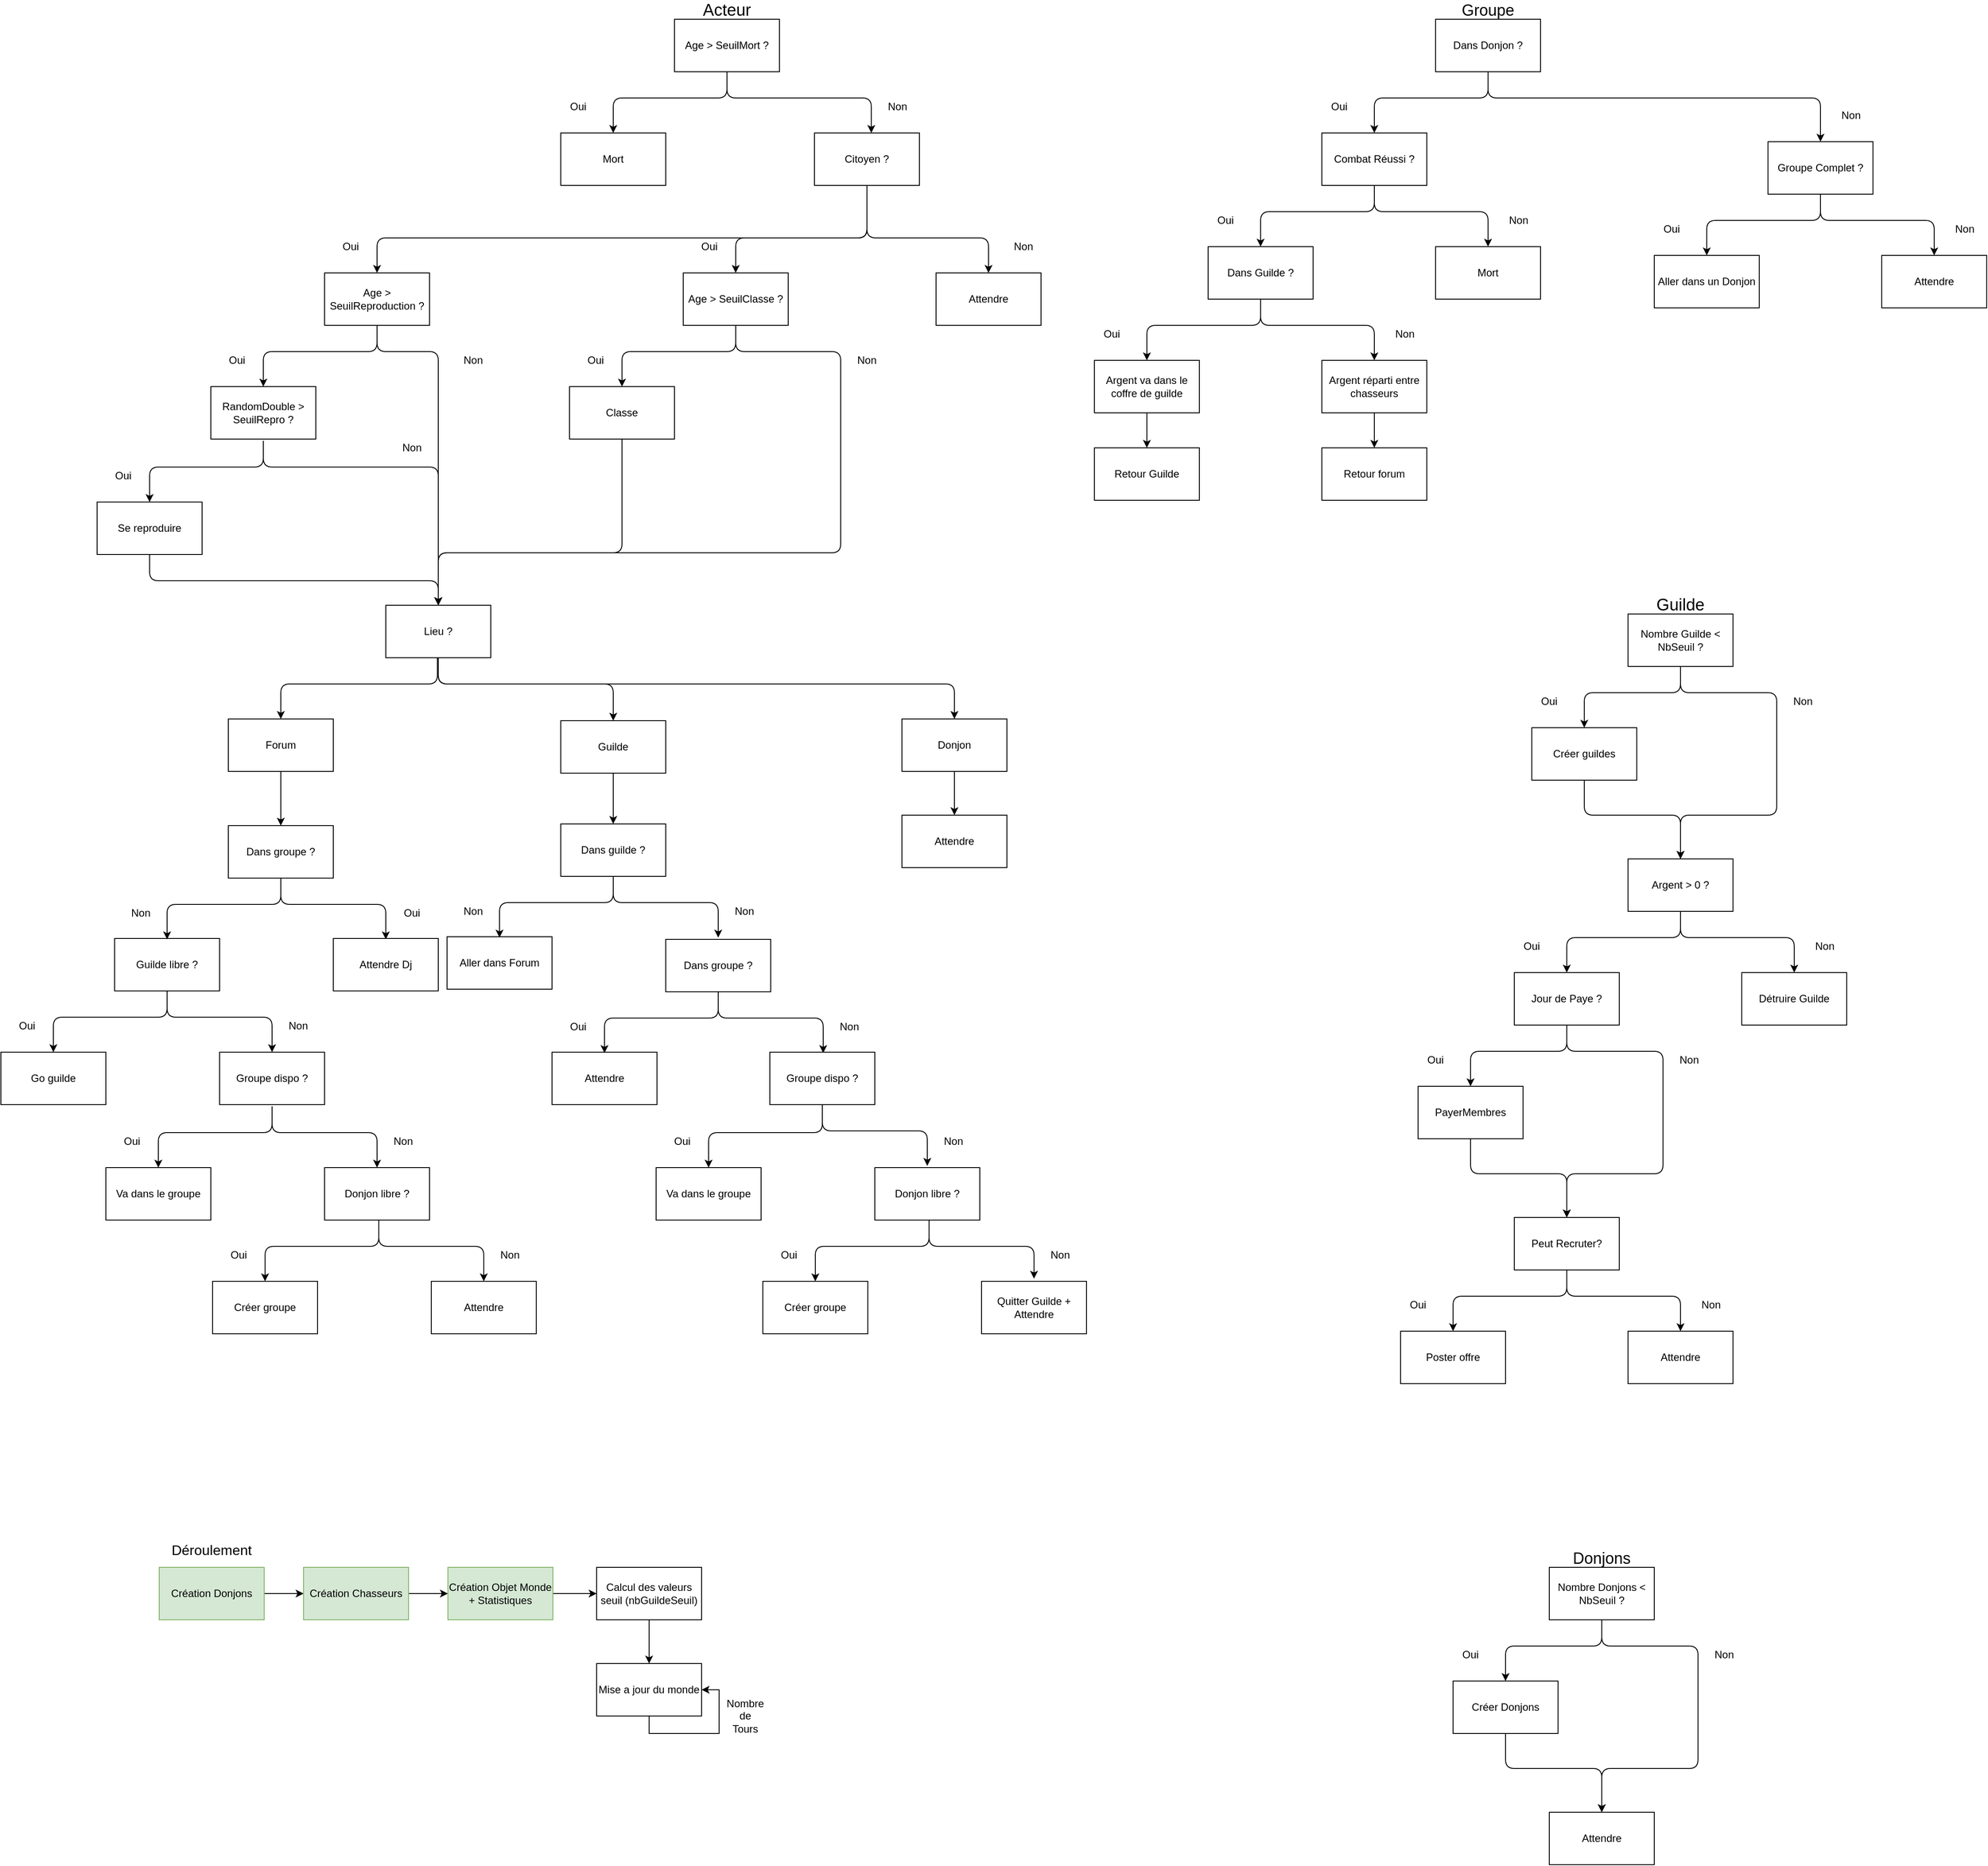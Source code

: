 <mxfile version="14.7.7" type="github">
  <diagram id="M34geWlyO_k4qCtKPzJd" name="Page-1">
    <mxGraphModel dx="2410" dy="887" grid="1" gridSize="10" guides="1" tooltips="1" connect="1" arrows="1" fold="1" page="1" pageScale="1" pageWidth="850" pageHeight="1100" math="0" shadow="0">
      <root>
        <mxCell id="0" />
        <mxCell id="1" parent="0" />
        <mxCell id="GD_34Hvy8c975eYOYXsj-5" value="Citoyen ?" style="rounded=0;whiteSpace=wrap;html=1;" parent="1" vertex="1">
          <mxGeometry x="310" y="160" width="120" height="60" as="geometry" />
        </mxCell>
        <mxCell id="GD_34Hvy8c975eYOYXsj-6" value="" style="endArrow=classic;html=1;exitX=0.5;exitY=1;exitDx=0;exitDy=0;entryX=0.5;entryY=0;entryDx=0;entryDy=0;" parent="1" source="GD_34Hvy8c975eYOYXsj-5" edge="1" target="tDxiWKy5hqpVvkQk5Pdq-17">
          <mxGeometry width="50" height="50" relative="1" as="geometry">
            <mxPoint x="500" y="390" as="sourcePoint" />
            <mxPoint x="730" y="320" as="targetPoint" />
            <Array as="points">
              <mxPoint x="370" y="280" />
              <mxPoint x="509" y="280" />
            </Array>
          </mxGeometry>
        </mxCell>
        <mxCell id="GD_34Hvy8c975eYOYXsj-7" value="" style="endArrow=classic;html=1;exitX=0.5;exitY=1;exitDx=0;exitDy=0;" parent="1" source="GD_34Hvy8c975eYOYXsj-5" edge="1">
          <mxGeometry width="50" height="50" relative="1" as="geometry">
            <mxPoint x="350" y="250" as="sourcePoint" />
            <mxPoint x="220" y="320" as="targetPoint" />
            <Array as="points">
              <mxPoint x="370" y="280" />
              <mxPoint x="220" y="280" />
            </Array>
          </mxGeometry>
        </mxCell>
        <mxCell id="GD_34Hvy8c975eYOYXsj-8" value="Age &amp;gt; SeuilClasse ?" style="rounded=0;whiteSpace=wrap;html=1;" parent="1" vertex="1">
          <mxGeometry x="160" y="320" width="120" height="60" as="geometry" />
        </mxCell>
        <mxCell id="GD_34Hvy8c975eYOYXsj-11" value="Non" style="text;html=1;strokeColor=none;fillColor=none;align=center;verticalAlign=middle;whiteSpace=wrap;rounded=0;" parent="1" vertex="1">
          <mxGeometry x="529" y="280" width="40" height="20" as="geometry" />
        </mxCell>
        <mxCell id="GD_34Hvy8c975eYOYXsj-12" value="Oui" style="text;html=1;strokeColor=none;fillColor=none;align=center;verticalAlign=middle;whiteSpace=wrap;rounded=0;" parent="1" vertex="1">
          <mxGeometry x="170" y="280" width="40" height="20" as="geometry" />
        </mxCell>
        <mxCell id="GD_34Hvy8c975eYOYXsj-13" value="" style="endArrow=classic;html=1;exitX=0.5;exitY=1;exitDx=0;exitDy=0;" parent="1" edge="1">
          <mxGeometry width="50" height="50" relative="1" as="geometry">
            <mxPoint x="220" y="380" as="sourcePoint" />
            <mxPoint x="90" y="450" as="targetPoint" />
            <Array as="points">
              <mxPoint x="220" y="410" />
              <mxPoint x="90" y="410" />
            </Array>
          </mxGeometry>
        </mxCell>
        <mxCell id="GD_34Hvy8c975eYOYXsj-15" value="Non" style="text;html=1;strokeColor=none;fillColor=none;align=center;verticalAlign=middle;whiteSpace=wrap;rounded=0;" parent="1" vertex="1">
          <mxGeometry x="350" y="410" width="40" height="20" as="geometry" />
        </mxCell>
        <mxCell id="GD_34Hvy8c975eYOYXsj-16" value="Oui" style="text;html=1;strokeColor=none;fillColor=none;align=center;verticalAlign=middle;whiteSpace=wrap;rounded=0;" parent="1" vertex="1">
          <mxGeometry x="40" y="410" width="40" height="20" as="geometry" />
        </mxCell>
        <mxCell id="GD_34Hvy8c975eYOYXsj-17" value="Classe" style="rounded=0;whiteSpace=wrap;html=1;" parent="1" vertex="1">
          <mxGeometry x="30" y="450" width="120" height="60" as="geometry" />
        </mxCell>
        <mxCell id="GD_34Hvy8c975eYOYXsj-19" value="Age &amp;gt; SeuilMort ?" style="rounded=0;whiteSpace=wrap;html=1;" parent="1" vertex="1">
          <mxGeometry x="150" y="30" width="120" height="60" as="geometry" />
        </mxCell>
        <mxCell id="GD_34Hvy8c975eYOYXsj-22" value="" style="endArrow=classic;html=1;entryX=0.5;entryY=0;entryDx=0;entryDy=0;" parent="1" edge="1">
          <mxGeometry width="50" height="50" relative="1" as="geometry">
            <mxPoint x="210" y="90" as="sourcePoint" />
            <mxPoint x="375" y="160" as="targetPoint" />
            <Array as="points">
              <mxPoint x="210" y="120" />
              <mxPoint x="375" y="120" />
            </Array>
          </mxGeometry>
        </mxCell>
        <mxCell id="GD_34Hvy8c975eYOYXsj-23" value="Non" style="text;html=1;strokeColor=none;fillColor=none;align=center;verticalAlign=middle;whiteSpace=wrap;rounded=0;" parent="1" vertex="1">
          <mxGeometry x="385" y="120" width="40" height="20" as="geometry" />
        </mxCell>
        <mxCell id="GD_34Hvy8c975eYOYXsj-24" value="" style="endArrow=classic;html=1;exitX=0.5;exitY=1;exitDx=0;exitDy=0;" parent="1" edge="1">
          <mxGeometry width="50" height="50" relative="1" as="geometry">
            <mxPoint x="210" y="90" as="sourcePoint" />
            <mxPoint x="80" y="160" as="targetPoint" />
            <Array as="points">
              <mxPoint x="210" y="120" />
              <mxPoint x="80" y="120" />
            </Array>
          </mxGeometry>
        </mxCell>
        <mxCell id="GD_34Hvy8c975eYOYXsj-25" value="Mort" style="rounded=0;whiteSpace=wrap;html=1;" parent="1" vertex="1">
          <mxGeometry x="20" y="160" width="120" height="60" as="geometry" />
        </mxCell>
        <mxCell id="GD_34Hvy8c975eYOYXsj-26" value="Oui" style="text;html=1;strokeColor=none;fillColor=none;align=center;verticalAlign=middle;whiteSpace=wrap;rounded=0;" parent="1" vertex="1">
          <mxGeometry x="20" y="120" width="40" height="20" as="geometry" />
        </mxCell>
        <mxCell id="GD_34Hvy8c975eYOYXsj-34" value="Lieu ? " style="rounded=0;whiteSpace=wrap;html=1;" parent="1" vertex="1">
          <mxGeometry x="-180" y="700" width="120" height="60" as="geometry" />
        </mxCell>
        <mxCell id="GD_34Hvy8c975eYOYXsj-70" style="edgeStyle=orthogonalEdgeStyle;rounded=0;orthogonalLoop=1;jettySize=auto;html=1;exitX=0.5;exitY=1;exitDx=0;exitDy=0;" parent="1" source="GD_34Hvy8c975eYOYXsj-35" target="GD_34Hvy8c975eYOYXsj-63" edge="1">
          <mxGeometry relative="1" as="geometry" />
        </mxCell>
        <mxCell id="GD_34Hvy8c975eYOYXsj-35" value="Forum" style="rounded=0;whiteSpace=wrap;html=1;" parent="1" vertex="1">
          <mxGeometry x="-360" y="830" width="120" height="60" as="geometry" />
        </mxCell>
        <mxCell id="GD_34Hvy8c975eYOYXsj-107" style="edgeStyle=orthogonalEdgeStyle;rounded=0;orthogonalLoop=1;jettySize=auto;html=1;exitX=0.5;exitY=1;exitDx=0;exitDy=0;" parent="1" source="GD_34Hvy8c975eYOYXsj-36" target="GD_34Hvy8c975eYOYXsj-101" edge="1">
          <mxGeometry relative="1" as="geometry" />
        </mxCell>
        <mxCell id="GD_34Hvy8c975eYOYXsj-36" value="Guilde" style="rounded=0;whiteSpace=wrap;html=1;" parent="1" vertex="1">
          <mxGeometry x="20" y="832" width="120" height="60" as="geometry" />
        </mxCell>
        <mxCell id="GD_34Hvy8c975eYOYXsj-97" style="edgeStyle=orthogonalEdgeStyle;rounded=0;orthogonalLoop=1;jettySize=auto;html=1;exitX=0.5;exitY=1;exitDx=0;exitDy=0;" parent="1" source="GD_34Hvy8c975eYOYXsj-37" target="GD_34Hvy8c975eYOYXsj-95" edge="1">
          <mxGeometry relative="1" as="geometry" />
        </mxCell>
        <mxCell id="GD_34Hvy8c975eYOYXsj-37" value="Donjon" style="rounded=0;whiteSpace=wrap;html=1;" parent="1" vertex="1">
          <mxGeometry x="410" y="830" width="120" height="60" as="geometry" />
        </mxCell>
        <mxCell id="GD_34Hvy8c975eYOYXsj-39" value="" style="endArrow=classic;html=1;entryX=0.5;entryY=0;entryDx=0;entryDy=0;" parent="1" target="GD_34Hvy8c975eYOYXsj-35" edge="1">
          <mxGeometry width="50" height="50" relative="1" as="geometry">
            <mxPoint x="-121" y="760" as="sourcePoint" />
            <mxPoint x="-251" y="830" as="targetPoint" />
            <Array as="points">
              <mxPoint x="-121" y="790" />
              <mxPoint x="-300" y="790" />
            </Array>
          </mxGeometry>
        </mxCell>
        <mxCell id="GD_34Hvy8c975eYOYXsj-43" value="Guilde libre ?" style="rounded=0;whiteSpace=wrap;html=1;" parent="1" vertex="1">
          <mxGeometry x="-490" y="1081" width="120" height="60" as="geometry" />
        </mxCell>
        <mxCell id="GD_34Hvy8c975eYOYXsj-45" value="" style="endArrow=classic;html=1;exitX=0.5;exitY=1;exitDx=0;exitDy=0;" parent="1" edge="1">
          <mxGeometry width="50" height="50" relative="1" as="geometry">
            <mxPoint x="-430" y="1141" as="sourcePoint" />
            <mxPoint x="-560" y="1211" as="targetPoint" />
            <Array as="points">
              <mxPoint x="-430" y="1171" />
              <mxPoint x="-560" y="1171" />
            </Array>
          </mxGeometry>
        </mxCell>
        <mxCell id="GD_34Hvy8c975eYOYXsj-46" value="" style="endArrow=classic;html=1;exitX=0.5;exitY=1;exitDx=0;exitDy=0;" parent="1" edge="1">
          <mxGeometry width="50" height="50" relative="1" as="geometry">
            <mxPoint x="-430" y="1141" as="sourcePoint" />
            <mxPoint x="-310" y="1211" as="targetPoint" />
            <Array as="points">
              <mxPoint x="-430" y="1171" />
              <mxPoint x="-310" y="1171" />
            </Array>
          </mxGeometry>
        </mxCell>
        <mxCell id="GD_34Hvy8c975eYOYXsj-47" value="Non" style="text;html=1;strokeColor=none;fillColor=none;align=center;verticalAlign=middle;whiteSpace=wrap;rounded=0;" parent="1" vertex="1">
          <mxGeometry x="-300" y="1171" width="40" height="20" as="geometry" />
        </mxCell>
        <mxCell id="GD_34Hvy8c975eYOYXsj-48" value="Oui" style="text;html=1;strokeColor=none;fillColor=none;align=center;verticalAlign=middle;whiteSpace=wrap;rounded=0;" parent="1" vertex="1">
          <mxGeometry x="-610" y="1171" width="40" height="20" as="geometry" />
        </mxCell>
        <mxCell id="GD_34Hvy8c975eYOYXsj-49" value="Go guilde" style="rounded=0;whiteSpace=wrap;html=1;" parent="1" vertex="1">
          <mxGeometry x="-620" y="1211" width="120" height="60" as="geometry" />
        </mxCell>
        <mxCell id="GD_34Hvy8c975eYOYXsj-50" value="Groupe dispo ? " style="rounded=0;whiteSpace=wrap;html=1;" parent="1" vertex="1">
          <mxGeometry x="-370" y="1211" width="120" height="60" as="geometry" />
        </mxCell>
        <mxCell id="GD_34Hvy8c975eYOYXsj-51" value="" style="endArrow=classic;html=1;exitX=0.5;exitY=1;exitDx=0;exitDy=0;" parent="1" edge="1">
          <mxGeometry width="50" height="50" relative="1" as="geometry">
            <mxPoint x="-310" y="1273" as="sourcePoint" />
            <mxPoint x="-440" y="1343" as="targetPoint" />
            <Array as="points">
              <mxPoint x="-310" y="1303" />
              <mxPoint x="-440" y="1303" />
            </Array>
          </mxGeometry>
        </mxCell>
        <mxCell id="GD_34Hvy8c975eYOYXsj-52" value="" style="endArrow=classic;html=1;exitX=0.5;exitY=1;exitDx=0;exitDy=0;" parent="1" edge="1">
          <mxGeometry width="50" height="50" relative="1" as="geometry">
            <mxPoint x="-310" y="1273" as="sourcePoint" />
            <mxPoint x="-190" y="1343" as="targetPoint" />
            <Array as="points">
              <mxPoint x="-310" y="1303" />
              <mxPoint x="-190" y="1303" />
            </Array>
          </mxGeometry>
        </mxCell>
        <mxCell id="GD_34Hvy8c975eYOYXsj-53" value="Non" style="text;html=1;strokeColor=none;fillColor=none;align=center;verticalAlign=middle;whiteSpace=wrap;rounded=0;" parent="1" vertex="1">
          <mxGeometry x="-180" y="1303" width="40" height="20" as="geometry" />
        </mxCell>
        <mxCell id="GD_34Hvy8c975eYOYXsj-54" value="Oui" style="text;html=1;strokeColor=none;fillColor=none;align=center;verticalAlign=middle;whiteSpace=wrap;rounded=0;" parent="1" vertex="1">
          <mxGeometry x="-490" y="1303" width="40" height="20" as="geometry" />
        </mxCell>
        <mxCell id="GD_34Hvy8c975eYOYXsj-55" value="Va dans le groupe" style="rounded=0;whiteSpace=wrap;html=1;" parent="1" vertex="1">
          <mxGeometry x="-500" y="1343" width="120" height="60" as="geometry" />
        </mxCell>
        <mxCell id="GD_34Hvy8c975eYOYXsj-56" value="Donjon libre ?" style="rounded=0;whiteSpace=wrap;html=1;" parent="1" vertex="1">
          <mxGeometry x="-250" y="1343" width="120" height="60" as="geometry" />
        </mxCell>
        <mxCell id="GD_34Hvy8c975eYOYXsj-57" value="" style="endArrow=classic;html=1;exitX=0.5;exitY=1;exitDx=0;exitDy=0;" parent="1" edge="1">
          <mxGeometry width="50" height="50" relative="1" as="geometry">
            <mxPoint x="-188" y="1403" as="sourcePoint" />
            <mxPoint x="-318" y="1473" as="targetPoint" />
            <Array as="points">
              <mxPoint x="-188" y="1433" />
              <mxPoint x="-318" y="1433" />
            </Array>
          </mxGeometry>
        </mxCell>
        <mxCell id="GD_34Hvy8c975eYOYXsj-58" value="" style="endArrow=classic;html=1;exitX=0.5;exitY=1;exitDx=0;exitDy=0;" parent="1" edge="1">
          <mxGeometry width="50" height="50" relative="1" as="geometry">
            <mxPoint x="-188" y="1403" as="sourcePoint" />
            <mxPoint x="-68" y="1473" as="targetPoint" />
            <Array as="points">
              <mxPoint x="-188" y="1433" />
              <mxPoint x="-68" y="1433" />
            </Array>
          </mxGeometry>
        </mxCell>
        <mxCell id="GD_34Hvy8c975eYOYXsj-59" value="Non" style="text;html=1;strokeColor=none;fillColor=none;align=center;verticalAlign=middle;whiteSpace=wrap;rounded=0;" parent="1" vertex="1">
          <mxGeometry x="-58" y="1433" width="40" height="20" as="geometry" />
        </mxCell>
        <mxCell id="GD_34Hvy8c975eYOYXsj-60" value="Oui" style="text;html=1;strokeColor=none;fillColor=none;align=center;verticalAlign=middle;whiteSpace=wrap;rounded=0;" parent="1" vertex="1">
          <mxGeometry x="-368" y="1433" width="40" height="20" as="geometry" />
        </mxCell>
        <mxCell id="GD_34Hvy8c975eYOYXsj-61" value="Créer groupe" style="rounded=0;whiteSpace=wrap;html=1;" parent="1" vertex="1">
          <mxGeometry x="-378" y="1473" width="120" height="60" as="geometry" />
        </mxCell>
        <mxCell id="GD_34Hvy8c975eYOYXsj-62" value="Attendre" style="rounded=0;whiteSpace=wrap;html=1;" parent="1" vertex="1">
          <mxGeometry x="-128" y="1473" width="120" height="60" as="geometry" />
        </mxCell>
        <mxCell id="GD_34Hvy8c975eYOYXsj-63" value="Dans groupe ?" style="rounded=0;whiteSpace=wrap;html=1;" parent="1" vertex="1">
          <mxGeometry x="-360" y="952" width="120" height="60" as="geometry" />
        </mxCell>
        <mxCell id="GD_34Hvy8c975eYOYXsj-64" value="" style="endArrow=classic;html=1;exitX=0.5;exitY=1;exitDx=0;exitDy=0;" parent="1" edge="1">
          <mxGeometry width="50" height="50" relative="1" as="geometry">
            <mxPoint x="-300" y="1012" as="sourcePoint" />
            <mxPoint x="-430" y="1082" as="targetPoint" />
            <Array as="points">
              <mxPoint x="-300" y="1042" />
              <mxPoint x="-430" y="1042" />
            </Array>
          </mxGeometry>
        </mxCell>
        <mxCell id="GD_34Hvy8c975eYOYXsj-65" value="" style="endArrow=classic;html=1;exitX=0.5;exitY=1;exitDx=0;exitDy=0;" parent="1" edge="1">
          <mxGeometry width="50" height="50" relative="1" as="geometry">
            <mxPoint x="-300" y="1012" as="sourcePoint" />
            <mxPoint x="-180" y="1082" as="targetPoint" />
            <Array as="points">
              <mxPoint x="-300" y="1042" />
              <mxPoint x="-180" y="1042" />
            </Array>
          </mxGeometry>
        </mxCell>
        <mxCell id="GD_34Hvy8c975eYOYXsj-66" value="Oui" style="text;html=1;strokeColor=none;fillColor=none;align=center;verticalAlign=middle;whiteSpace=wrap;rounded=0;" parent="1" vertex="1">
          <mxGeometry x="-170" y="1042" width="40" height="20" as="geometry" />
        </mxCell>
        <mxCell id="GD_34Hvy8c975eYOYXsj-67" value="Non" style="text;html=1;strokeColor=none;fillColor=none;align=center;verticalAlign=middle;whiteSpace=wrap;rounded=0;" parent="1" vertex="1">
          <mxGeometry x="-480" y="1042" width="40" height="20" as="geometry" />
        </mxCell>
        <mxCell id="GD_34Hvy8c975eYOYXsj-68" value="Attendre Dj" style="rounded=0;whiteSpace=wrap;html=1;" parent="1" vertex="1">
          <mxGeometry x="-240" y="1081" width="120" height="60" as="geometry" />
        </mxCell>
        <mxCell id="GD_34Hvy8c975eYOYXsj-71" value="" style="endArrow=classic;html=1;exitX=0.5;exitY=1;exitDx=0;exitDy=0;entryX=0.5;entryY=0;entryDx=0;entryDy=0;" parent="1" target="GD_34Hvy8c975eYOYXsj-36" edge="1">
          <mxGeometry width="50" height="50" relative="1" as="geometry">
            <mxPoint x="-120" y="760" as="sourcePoint" />
            <mxPoint x="240" y="860" as="targetPoint" />
            <Array as="points">
              <mxPoint x="-120" y="790" />
              <mxPoint x="80" y="790" />
            </Array>
          </mxGeometry>
        </mxCell>
        <mxCell id="GD_34Hvy8c975eYOYXsj-72" value="" style="endArrow=classic;html=1;exitX=0.5;exitY=1;exitDx=0;exitDy=0;entryX=0.5;entryY=0;entryDx=0;entryDy=0;" parent="1" target="GD_34Hvy8c975eYOYXsj-37" edge="1">
          <mxGeometry width="50" height="50" relative="1" as="geometry">
            <mxPoint x="-120" y="760" as="sourcePoint" />
            <mxPoint x="75" y="832" as="targetPoint" />
            <Array as="points">
              <mxPoint x="-120" y="790" />
              <mxPoint x="470" y="790" />
            </Array>
          </mxGeometry>
        </mxCell>
        <mxCell id="GD_34Hvy8c975eYOYXsj-73" value="Attendre" style="rounded=0;whiteSpace=wrap;html=1;" parent="1" vertex="1">
          <mxGeometry x="10" y="1211" width="120" height="60" as="geometry" />
        </mxCell>
        <mxCell id="GD_34Hvy8c975eYOYXsj-74" value="Dans groupe ?" style="rounded=0;whiteSpace=wrap;html=1;" parent="1" vertex="1">
          <mxGeometry x="140" y="1082" width="120" height="60" as="geometry" />
        </mxCell>
        <mxCell id="GD_34Hvy8c975eYOYXsj-75" value="" style="endArrow=classic;html=1;exitX=0.5;exitY=1;exitDx=0;exitDy=0;" parent="1" edge="1">
          <mxGeometry width="50" height="50" relative="1" as="geometry">
            <mxPoint x="200" y="1142" as="sourcePoint" />
            <mxPoint x="70" y="1212" as="targetPoint" />
            <Array as="points">
              <mxPoint x="200" y="1172" />
              <mxPoint x="70" y="1172" />
            </Array>
          </mxGeometry>
        </mxCell>
        <mxCell id="GD_34Hvy8c975eYOYXsj-76" value="" style="endArrow=classic;html=1;exitX=0.5;exitY=1;exitDx=0;exitDy=0;" parent="1" edge="1">
          <mxGeometry width="50" height="50" relative="1" as="geometry">
            <mxPoint x="200" y="1142" as="sourcePoint" />
            <mxPoint x="320" y="1212" as="targetPoint" />
            <Array as="points">
              <mxPoint x="200" y="1172" />
              <mxPoint x="320" y="1172" />
            </Array>
          </mxGeometry>
        </mxCell>
        <mxCell id="GD_34Hvy8c975eYOYXsj-77" value="Non" style="text;html=1;strokeColor=none;fillColor=none;align=center;verticalAlign=middle;whiteSpace=wrap;rounded=0;" parent="1" vertex="1">
          <mxGeometry x="330" y="1172" width="40" height="20" as="geometry" />
        </mxCell>
        <mxCell id="GD_34Hvy8c975eYOYXsj-78" value="Oui" style="text;html=1;strokeColor=none;fillColor=none;align=center;verticalAlign=middle;whiteSpace=wrap;rounded=0;" parent="1" vertex="1">
          <mxGeometry x="20" y="1172" width="40" height="20" as="geometry" />
        </mxCell>
        <mxCell id="GD_34Hvy8c975eYOYXsj-81" value="Groupe dispo ? " style="rounded=0;whiteSpace=wrap;html=1;" parent="1" vertex="1">
          <mxGeometry x="259" y="1211" width="120" height="60" as="geometry" />
        </mxCell>
        <mxCell id="GD_34Hvy8c975eYOYXsj-82" value="" style="endArrow=classic;html=1;exitX=0.5;exitY=1;exitDx=0;exitDy=0;" parent="1" edge="1">
          <mxGeometry width="50" height="50" relative="1" as="geometry">
            <mxPoint x="319" y="1273" as="sourcePoint" />
            <mxPoint x="189" y="1343" as="targetPoint" />
            <Array as="points">
              <mxPoint x="319" y="1303" />
              <mxPoint x="189" y="1303" />
            </Array>
          </mxGeometry>
        </mxCell>
        <mxCell id="GD_34Hvy8c975eYOYXsj-83" value="" style="endArrow=classic;html=1;exitX=0.5;exitY=1;exitDx=0;exitDy=0;" parent="1" edge="1">
          <mxGeometry width="50" height="50" relative="1" as="geometry">
            <mxPoint x="319" y="1271" as="sourcePoint" />
            <mxPoint x="439" y="1341" as="targetPoint" />
            <Array as="points">
              <mxPoint x="319" y="1301" />
              <mxPoint x="439" y="1301" />
            </Array>
          </mxGeometry>
        </mxCell>
        <mxCell id="GD_34Hvy8c975eYOYXsj-84" value="Non" style="text;html=1;strokeColor=none;fillColor=none;align=center;verticalAlign=middle;whiteSpace=wrap;rounded=0;" parent="1" vertex="1">
          <mxGeometry x="449" y="1303" width="40" height="20" as="geometry" />
        </mxCell>
        <mxCell id="GD_34Hvy8c975eYOYXsj-85" value="Oui" style="text;html=1;strokeColor=none;fillColor=none;align=center;verticalAlign=middle;whiteSpace=wrap;rounded=0;" parent="1" vertex="1">
          <mxGeometry x="139" y="1303" width="40" height="20" as="geometry" />
        </mxCell>
        <mxCell id="GD_34Hvy8c975eYOYXsj-86" value="Va dans le groupe" style="rounded=0;whiteSpace=wrap;html=1;" parent="1" vertex="1">
          <mxGeometry x="129" y="1343" width="120" height="60" as="geometry" />
        </mxCell>
        <mxCell id="GD_34Hvy8c975eYOYXsj-87" value="Donjon libre ?" style="rounded=0;whiteSpace=wrap;html=1;" parent="1" vertex="1">
          <mxGeometry x="379" y="1343" width="120" height="60" as="geometry" />
        </mxCell>
        <mxCell id="GD_34Hvy8c975eYOYXsj-88" value="" style="endArrow=classic;html=1;exitX=0.5;exitY=1;exitDx=0;exitDy=0;" parent="1" edge="1">
          <mxGeometry width="50" height="50" relative="1" as="geometry">
            <mxPoint x="441" y="1403" as="sourcePoint" />
            <mxPoint x="311" y="1473" as="targetPoint" />
            <Array as="points">
              <mxPoint x="441" y="1433" />
              <mxPoint x="311" y="1433" />
            </Array>
          </mxGeometry>
        </mxCell>
        <mxCell id="GD_34Hvy8c975eYOYXsj-89" value="" style="endArrow=classic;html=1;exitX=0.5;exitY=1;exitDx=0;exitDy=0;" parent="1" edge="1">
          <mxGeometry width="50" height="50" relative="1" as="geometry">
            <mxPoint x="441" y="1403" as="sourcePoint" />
            <mxPoint x="561" y="1470" as="targetPoint" />
            <Array as="points">
              <mxPoint x="441" y="1433" />
              <mxPoint x="561" y="1433" />
            </Array>
          </mxGeometry>
        </mxCell>
        <mxCell id="GD_34Hvy8c975eYOYXsj-90" value="Non" style="text;html=1;strokeColor=none;fillColor=none;align=center;verticalAlign=middle;whiteSpace=wrap;rounded=0;" parent="1" vertex="1">
          <mxGeometry x="571" y="1433" width="40" height="20" as="geometry" />
        </mxCell>
        <mxCell id="GD_34Hvy8c975eYOYXsj-91" value="Oui" style="text;html=1;strokeColor=none;fillColor=none;align=center;verticalAlign=middle;whiteSpace=wrap;rounded=0;" parent="1" vertex="1">
          <mxGeometry x="261" y="1433" width="40" height="20" as="geometry" />
        </mxCell>
        <mxCell id="GD_34Hvy8c975eYOYXsj-92" value="Créer groupe" style="rounded=0;whiteSpace=wrap;html=1;" parent="1" vertex="1">
          <mxGeometry x="251" y="1473" width="120" height="60" as="geometry" />
        </mxCell>
        <mxCell id="GD_34Hvy8c975eYOYXsj-93" value="&lt;div&gt;Quitter Guilde +&lt;/div&gt;&lt;div&gt;Attendre&lt;br&gt;&lt;/div&gt;" style="rounded=0;whiteSpace=wrap;html=1;" parent="1" vertex="1">
          <mxGeometry x="501" y="1473" width="120" height="60" as="geometry" />
        </mxCell>
        <mxCell id="GD_34Hvy8c975eYOYXsj-95" value="Attendre" style="rounded=0;whiteSpace=wrap;html=1;" parent="1" vertex="1">
          <mxGeometry x="410" y="940" width="120" height="60" as="geometry" />
        </mxCell>
        <mxCell id="GD_34Hvy8c975eYOYXsj-98" value="&lt;font style=&quot;font-size: 19px&quot;&gt;Acteur&lt;/font&gt;" style="text;html=1;strokeColor=none;fillColor=none;align=center;verticalAlign=middle;whiteSpace=wrap;rounded=0;" parent="1" vertex="1">
          <mxGeometry x="190" y="10" width="40" height="20" as="geometry" />
        </mxCell>
        <mxCell id="GD_34Hvy8c975eYOYXsj-99" value="&lt;font style=&quot;font-size: 18px&quot;&gt;Groupe&lt;/font&gt;" style="text;html=1;strokeColor=none;fillColor=none;align=center;verticalAlign=middle;whiteSpace=wrap;rounded=0;" parent="1" vertex="1">
          <mxGeometry x="1060" y="10" width="40" height="20" as="geometry" />
        </mxCell>
        <mxCell id="GD_34Hvy8c975eYOYXsj-100" value="Aller dans Forum" style="rounded=0;whiteSpace=wrap;html=1;" parent="1" vertex="1">
          <mxGeometry x="-110" y="1079" width="120" height="60" as="geometry" />
        </mxCell>
        <mxCell id="GD_34Hvy8c975eYOYXsj-101" value="Dans guilde ?" style="rounded=0;whiteSpace=wrap;html=1;" parent="1" vertex="1">
          <mxGeometry x="20" y="950" width="120" height="60" as="geometry" />
        </mxCell>
        <mxCell id="GD_34Hvy8c975eYOYXsj-102" value="" style="endArrow=classic;html=1;exitX=0.5;exitY=1;exitDx=0;exitDy=0;" parent="1" edge="1">
          <mxGeometry width="50" height="50" relative="1" as="geometry">
            <mxPoint x="80" y="1010" as="sourcePoint" />
            <mxPoint x="-50" y="1080" as="targetPoint" />
            <Array as="points">
              <mxPoint x="80" y="1040" />
              <mxPoint x="-50" y="1040" />
            </Array>
          </mxGeometry>
        </mxCell>
        <mxCell id="GD_34Hvy8c975eYOYXsj-103" value="" style="endArrow=classic;html=1;exitX=0.5;exitY=1;exitDx=0;exitDy=0;" parent="1" edge="1">
          <mxGeometry width="50" height="50" relative="1" as="geometry">
            <mxPoint x="80" y="1010" as="sourcePoint" />
            <mxPoint x="200" y="1080" as="targetPoint" />
            <Array as="points">
              <mxPoint x="80" y="1040" />
              <mxPoint x="200" y="1040" />
            </Array>
          </mxGeometry>
        </mxCell>
        <mxCell id="GD_34Hvy8c975eYOYXsj-104" value="Non" style="text;html=1;strokeColor=none;fillColor=none;align=center;verticalAlign=middle;whiteSpace=wrap;rounded=0;" parent="1" vertex="1">
          <mxGeometry x="210" y="1040" width="40" height="20" as="geometry" />
        </mxCell>
        <mxCell id="GD_34Hvy8c975eYOYXsj-105" value="Non" style="text;html=1;strokeColor=none;fillColor=none;align=center;verticalAlign=middle;whiteSpace=wrap;rounded=0;" parent="1" vertex="1">
          <mxGeometry x="-100" y="1040" width="40" height="20" as="geometry" />
        </mxCell>
        <mxCell id="tDxiWKy5hqpVvkQk5Pdq-1" value="Age &amp;gt; SeuilReproduction ?" style="rounded=0;whiteSpace=wrap;html=1;" vertex="1" parent="1">
          <mxGeometry x="-250" y="320" width="120" height="60" as="geometry" />
        </mxCell>
        <mxCell id="tDxiWKy5hqpVvkQk5Pdq-2" value="Oui" style="text;html=1;strokeColor=none;fillColor=none;align=center;verticalAlign=middle;whiteSpace=wrap;rounded=0;" vertex="1" parent="1">
          <mxGeometry x="-240" y="280" width="40" height="20" as="geometry" />
        </mxCell>
        <mxCell id="tDxiWKy5hqpVvkQk5Pdq-3" value="" style="endArrow=classic;html=1;exitX=0.5;exitY=1;exitDx=0;exitDy=0;" edge="1" parent="1">
          <mxGeometry width="50" height="50" relative="1" as="geometry">
            <mxPoint x="-190" y="380" as="sourcePoint" />
            <mxPoint x="-320" y="450" as="targetPoint" />
            <Array as="points">
              <mxPoint x="-190" y="410" />
              <mxPoint x="-320" y="410" />
            </Array>
          </mxGeometry>
        </mxCell>
        <mxCell id="tDxiWKy5hqpVvkQk5Pdq-4" value="" style="endArrow=classic;html=1;exitX=0.5;exitY=1;exitDx=0;exitDy=0;entryX=0.5;entryY=0;entryDx=0;entryDy=0;" edge="1" parent="1" target="GD_34Hvy8c975eYOYXsj-34">
          <mxGeometry width="50" height="50" relative="1" as="geometry">
            <mxPoint x="-190" y="380" as="sourcePoint" />
            <mxPoint x="-70" y="450" as="targetPoint" />
            <Array as="points">
              <mxPoint x="-190" y="410" />
              <mxPoint x="-120" y="410" />
            </Array>
          </mxGeometry>
        </mxCell>
        <mxCell id="tDxiWKy5hqpVvkQk5Pdq-5" value="Non" style="text;html=1;strokeColor=none;fillColor=none;align=center;verticalAlign=middle;whiteSpace=wrap;rounded=0;" vertex="1" parent="1">
          <mxGeometry x="-100" y="410" width="40" height="20" as="geometry" />
        </mxCell>
        <mxCell id="tDxiWKy5hqpVvkQk5Pdq-6" value="Oui" style="text;html=1;strokeColor=none;fillColor=none;align=center;verticalAlign=middle;whiteSpace=wrap;rounded=0;" vertex="1" parent="1">
          <mxGeometry x="-370" y="410" width="40" height="20" as="geometry" />
        </mxCell>
        <mxCell id="tDxiWKy5hqpVvkQk5Pdq-7" value="RandomDouble &amp;gt; SeuilRepro ?" style="rounded=0;whiteSpace=wrap;html=1;" vertex="1" parent="1">
          <mxGeometry x="-380" y="450" width="120" height="60" as="geometry" />
        </mxCell>
        <mxCell id="tDxiWKy5hqpVvkQk5Pdq-9" value="" style="endArrow=classic;html=1;exitX=0.5;exitY=1;exitDx=0;exitDy=0;" edge="1" parent="1" source="GD_34Hvy8c975eYOYXsj-5" target="tDxiWKy5hqpVvkQk5Pdq-1">
          <mxGeometry width="50" height="50" relative="1" as="geometry">
            <mxPoint x="380" y="230" as="sourcePoint" />
            <mxPoint x="230" y="330" as="targetPoint" />
            <Array as="points">
              <mxPoint x="370" y="280" />
              <mxPoint x="-190" y="280" />
            </Array>
          </mxGeometry>
        </mxCell>
        <mxCell id="tDxiWKy5hqpVvkQk5Pdq-11" value="" style="endArrow=classic;html=1;exitX=0.5;exitY=1;exitDx=0;exitDy=0;" edge="1" parent="1">
          <mxGeometry width="50" height="50" relative="1" as="geometry">
            <mxPoint x="-320" y="512" as="sourcePoint" />
            <mxPoint x="-450" y="582" as="targetPoint" />
            <Array as="points">
              <mxPoint x="-320" y="542" />
              <mxPoint x="-450" y="542" />
            </Array>
          </mxGeometry>
        </mxCell>
        <mxCell id="tDxiWKy5hqpVvkQk5Pdq-12" value="" style="endArrow=classic;html=1;exitX=0.5;exitY=1;exitDx=0;exitDy=0;entryX=0.5;entryY=0;entryDx=0;entryDy=0;" edge="1" parent="1" target="GD_34Hvy8c975eYOYXsj-34">
          <mxGeometry width="50" height="50" relative="1" as="geometry">
            <mxPoint x="-320" y="512" as="sourcePoint" />
            <mxPoint x="-200" y="582" as="targetPoint" />
            <Array as="points">
              <mxPoint x="-320" y="542" />
              <mxPoint x="-120" y="542" />
            </Array>
          </mxGeometry>
        </mxCell>
        <mxCell id="tDxiWKy5hqpVvkQk5Pdq-13" value="Non" style="text;html=1;strokeColor=none;fillColor=none;align=center;verticalAlign=middle;whiteSpace=wrap;rounded=0;" vertex="1" parent="1">
          <mxGeometry x="-170" y="510" width="40" height="20" as="geometry" />
        </mxCell>
        <mxCell id="tDxiWKy5hqpVvkQk5Pdq-14" value="Oui" style="text;html=1;strokeColor=none;fillColor=none;align=center;verticalAlign=middle;whiteSpace=wrap;rounded=0;" vertex="1" parent="1">
          <mxGeometry x="-500" y="542" width="40" height="20" as="geometry" />
        </mxCell>
        <mxCell id="tDxiWKy5hqpVvkQk5Pdq-15" value="Se reproduire" style="rounded=0;whiteSpace=wrap;html=1;" vertex="1" parent="1">
          <mxGeometry x="-510" y="582" width="120" height="60" as="geometry" />
        </mxCell>
        <mxCell id="tDxiWKy5hqpVvkQk5Pdq-17" value="Attendre" style="rounded=0;whiteSpace=wrap;html=1;" vertex="1" parent="1">
          <mxGeometry x="449" y="320" width="120" height="60" as="geometry" />
        </mxCell>
        <mxCell id="tDxiWKy5hqpVvkQk5Pdq-18" value="" style="endArrow=classic;html=1;exitX=0.5;exitY=1;exitDx=0;exitDy=0;entryX=0.5;entryY=0;entryDx=0;entryDy=0;" edge="1" parent="1" source="GD_34Hvy8c975eYOYXsj-17" target="GD_34Hvy8c975eYOYXsj-34">
          <mxGeometry width="50" height="50" relative="1" as="geometry">
            <mxPoint x="139.5" y="542" as="sourcePoint" />
            <mxPoint x="9.5" y="612" as="targetPoint" />
            <Array as="points">
              <mxPoint x="90" y="640" />
              <mxPoint x="-120" y="640" />
            </Array>
          </mxGeometry>
        </mxCell>
        <mxCell id="tDxiWKy5hqpVvkQk5Pdq-19" value="" style="endArrow=classic;html=1;" edge="1" parent="1">
          <mxGeometry width="50" height="50" relative="1" as="geometry">
            <mxPoint x="220" y="380" as="sourcePoint" />
            <mxPoint x="-120" y="700" as="targetPoint" />
            <Array as="points">
              <mxPoint x="220" y="410" />
              <mxPoint x="340" y="410" />
              <mxPoint x="340" y="640" />
              <mxPoint x="-120" y="640" />
            </Array>
          </mxGeometry>
        </mxCell>
        <mxCell id="tDxiWKy5hqpVvkQk5Pdq-21" value="" style="endArrow=classic;html=1;exitX=0.5;exitY=1;exitDx=0;exitDy=0;" edge="1" parent="1" target="GD_34Hvy8c975eYOYXsj-34">
          <mxGeometry width="50" height="50" relative="1" as="geometry">
            <mxPoint x="-450" y="642" as="sourcePoint" />
            <mxPoint x="-580" y="712" as="targetPoint" />
            <Array as="points">
              <mxPoint x="-450" y="672" />
              <mxPoint x="-120" y="672" />
            </Array>
          </mxGeometry>
        </mxCell>
        <mxCell id="tDxiWKy5hqpVvkQk5Pdq-22" value="Groupe Complet ?" style="rounded=0;whiteSpace=wrap;html=1;" vertex="1" parent="1">
          <mxGeometry x="1400" y="170" width="120" height="60" as="geometry" />
        </mxCell>
        <mxCell id="tDxiWKy5hqpVvkQk5Pdq-23" value="Dans Donjon ?" style="rounded=0;whiteSpace=wrap;html=1;" vertex="1" parent="1">
          <mxGeometry x="1020" y="30" width="120" height="60" as="geometry" />
        </mxCell>
        <mxCell id="tDxiWKy5hqpVvkQk5Pdq-24" value="" style="endArrow=classic;html=1;entryX=0.5;entryY=0;entryDx=0;entryDy=0;" edge="1" parent="1" target="tDxiWKy5hqpVvkQk5Pdq-22">
          <mxGeometry width="50" height="50" relative="1" as="geometry">
            <mxPoint x="1080" y="90" as="sourcePoint" />
            <mxPoint x="1245" y="160" as="targetPoint" />
            <Array as="points">
              <mxPoint x="1080" y="120" />
              <mxPoint x="1460" y="120" />
            </Array>
          </mxGeometry>
        </mxCell>
        <mxCell id="tDxiWKy5hqpVvkQk5Pdq-25" value="Non" style="text;html=1;strokeColor=none;fillColor=none;align=center;verticalAlign=middle;whiteSpace=wrap;rounded=0;" vertex="1" parent="1">
          <mxGeometry x="1475" y="130" width="40" height="20" as="geometry" />
        </mxCell>
        <mxCell id="tDxiWKy5hqpVvkQk5Pdq-26" value="" style="endArrow=classic;html=1;exitX=0.5;exitY=1;exitDx=0;exitDy=0;" edge="1" parent="1">
          <mxGeometry width="50" height="50" relative="1" as="geometry">
            <mxPoint x="1080" y="90" as="sourcePoint" />
            <mxPoint x="950" y="160" as="targetPoint" />
            <Array as="points">
              <mxPoint x="1080" y="120" />
              <mxPoint x="950" y="120" />
            </Array>
          </mxGeometry>
        </mxCell>
        <mxCell id="tDxiWKy5hqpVvkQk5Pdq-27" value="Combat Réussi ?" style="rounded=0;whiteSpace=wrap;html=1;" vertex="1" parent="1">
          <mxGeometry x="890" y="160" width="120" height="60" as="geometry" />
        </mxCell>
        <mxCell id="tDxiWKy5hqpVvkQk5Pdq-28" value="Oui" style="text;html=1;strokeColor=none;fillColor=none;align=center;verticalAlign=middle;whiteSpace=wrap;rounded=0;" vertex="1" parent="1">
          <mxGeometry x="890" y="120" width="40" height="20" as="geometry" />
        </mxCell>
        <mxCell id="tDxiWKy5hqpVvkQk5Pdq-29" value="Mort" style="rounded=0;whiteSpace=wrap;html=1;" vertex="1" parent="1">
          <mxGeometry x="1020" y="290" width="120" height="60" as="geometry" />
        </mxCell>
        <mxCell id="tDxiWKy5hqpVvkQk5Pdq-30" value="" style="endArrow=classic;html=1;entryX=0.5;entryY=0;entryDx=0;entryDy=0;" edge="1" parent="1" target="tDxiWKy5hqpVvkQk5Pdq-29">
          <mxGeometry width="50" height="50" relative="1" as="geometry">
            <mxPoint x="950" y="220" as="sourcePoint" />
            <mxPoint x="1115" y="290" as="targetPoint" />
            <Array as="points">
              <mxPoint x="950" y="250" />
              <mxPoint x="1080" y="250" />
            </Array>
          </mxGeometry>
        </mxCell>
        <mxCell id="tDxiWKy5hqpVvkQk5Pdq-31" value="Non" style="text;html=1;strokeColor=none;fillColor=none;align=center;verticalAlign=middle;whiteSpace=wrap;rounded=0;" vertex="1" parent="1">
          <mxGeometry x="1095" y="250" width="40" height="20" as="geometry" />
        </mxCell>
        <mxCell id="tDxiWKy5hqpVvkQk5Pdq-32" value="" style="endArrow=classic;html=1;exitX=0.5;exitY=1;exitDx=0;exitDy=0;" edge="1" parent="1">
          <mxGeometry width="50" height="50" relative="1" as="geometry">
            <mxPoint x="950" y="220" as="sourcePoint" />
            <mxPoint x="820" y="290" as="targetPoint" />
            <Array as="points">
              <mxPoint x="950" y="250" />
              <mxPoint x="820" y="250" />
            </Array>
          </mxGeometry>
        </mxCell>
        <mxCell id="tDxiWKy5hqpVvkQk5Pdq-33" value="Dans Guilde ?" style="rounded=0;whiteSpace=wrap;html=1;" vertex="1" parent="1">
          <mxGeometry x="760" y="290" width="120" height="60" as="geometry" />
        </mxCell>
        <mxCell id="tDxiWKy5hqpVvkQk5Pdq-34" value="Oui" style="text;html=1;strokeColor=none;fillColor=none;align=center;verticalAlign=middle;whiteSpace=wrap;rounded=0;" vertex="1" parent="1">
          <mxGeometry x="760" y="250" width="40" height="20" as="geometry" />
        </mxCell>
        <mxCell id="tDxiWKy5hqpVvkQk5Pdq-45" style="edgeStyle=orthogonalEdgeStyle;rounded=0;orthogonalLoop=1;jettySize=auto;html=1;exitX=0.5;exitY=1;exitDx=0;exitDy=0;entryX=0.5;entryY=0;entryDx=0;entryDy=0;" edge="1" parent="1" source="tDxiWKy5hqpVvkQk5Pdq-36" target="tDxiWKy5hqpVvkQk5Pdq-44">
          <mxGeometry relative="1" as="geometry" />
        </mxCell>
        <mxCell id="tDxiWKy5hqpVvkQk5Pdq-36" value="Argent réparti entre chasseurs" style="rounded=0;whiteSpace=wrap;html=1;" vertex="1" parent="1">
          <mxGeometry x="890" y="420" width="120" height="60" as="geometry" />
        </mxCell>
        <mxCell id="tDxiWKy5hqpVvkQk5Pdq-37" value="" style="endArrow=classic;html=1;entryX=0.5;entryY=0;entryDx=0;entryDy=0;" edge="1" parent="1" target="tDxiWKy5hqpVvkQk5Pdq-36">
          <mxGeometry width="50" height="50" relative="1" as="geometry">
            <mxPoint x="820" y="350" as="sourcePoint" />
            <mxPoint x="985" y="420" as="targetPoint" />
            <Array as="points">
              <mxPoint x="820" y="380" />
              <mxPoint x="950" y="380" />
            </Array>
          </mxGeometry>
        </mxCell>
        <mxCell id="tDxiWKy5hqpVvkQk5Pdq-38" value="Non" style="text;html=1;strokeColor=none;fillColor=none;align=center;verticalAlign=middle;whiteSpace=wrap;rounded=0;" vertex="1" parent="1">
          <mxGeometry x="965" y="380" width="40" height="20" as="geometry" />
        </mxCell>
        <mxCell id="tDxiWKy5hqpVvkQk5Pdq-39" value="" style="endArrow=classic;html=1;exitX=0.5;exitY=1;exitDx=0;exitDy=0;" edge="1" parent="1">
          <mxGeometry width="50" height="50" relative="1" as="geometry">
            <mxPoint x="820" y="350" as="sourcePoint" />
            <mxPoint x="690" y="420" as="targetPoint" />
            <Array as="points">
              <mxPoint x="820" y="380" />
              <mxPoint x="690" y="380" />
            </Array>
          </mxGeometry>
        </mxCell>
        <mxCell id="tDxiWKy5hqpVvkQk5Pdq-43" style="edgeStyle=orthogonalEdgeStyle;rounded=0;orthogonalLoop=1;jettySize=auto;html=1;exitX=0.5;exitY=1;exitDx=0;exitDy=0;" edge="1" parent="1" source="tDxiWKy5hqpVvkQk5Pdq-40" target="tDxiWKy5hqpVvkQk5Pdq-42">
          <mxGeometry relative="1" as="geometry" />
        </mxCell>
        <mxCell id="tDxiWKy5hqpVvkQk5Pdq-40" value="Argent va dans le coffre de guilde" style="rounded=0;whiteSpace=wrap;html=1;" vertex="1" parent="1">
          <mxGeometry x="630" y="420" width="120" height="60" as="geometry" />
        </mxCell>
        <mxCell id="tDxiWKy5hqpVvkQk5Pdq-41" value="Oui" style="text;html=1;strokeColor=none;fillColor=none;align=center;verticalAlign=middle;whiteSpace=wrap;rounded=0;" vertex="1" parent="1">
          <mxGeometry x="630" y="380" width="40" height="20" as="geometry" />
        </mxCell>
        <mxCell id="tDxiWKy5hqpVvkQk5Pdq-42" value="Retour Guilde" style="rounded=0;whiteSpace=wrap;html=1;" vertex="1" parent="1">
          <mxGeometry x="630" y="520" width="120" height="60" as="geometry" />
        </mxCell>
        <mxCell id="tDxiWKy5hqpVvkQk5Pdq-44" value="Retour forum" style="rounded=0;whiteSpace=wrap;html=1;" vertex="1" parent="1">
          <mxGeometry x="890" y="520" width="120" height="60" as="geometry" />
        </mxCell>
        <mxCell id="tDxiWKy5hqpVvkQk5Pdq-46" value="Attendre" style="rounded=0;whiteSpace=wrap;html=1;" vertex="1" parent="1">
          <mxGeometry x="1530" y="300" width="120" height="60" as="geometry" />
        </mxCell>
        <mxCell id="tDxiWKy5hqpVvkQk5Pdq-47" value="" style="endArrow=classic;html=1;entryX=0.5;entryY=0;entryDx=0;entryDy=0;" edge="1" parent="1" target="tDxiWKy5hqpVvkQk5Pdq-46">
          <mxGeometry width="50" height="50" relative="1" as="geometry">
            <mxPoint x="1460" y="230" as="sourcePoint" />
            <mxPoint x="1625" y="300" as="targetPoint" />
            <Array as="points">
              <mxPoint x="1460" y="260" />
              <mxPoint x="1590" y="260" />
            </Array>
          </mxGeometry>
        </mxCell>
        <mxCell id="tDxiWKy5hqpVvkQk5Pdq-48" value="Non" style="text;html=1;strokeColor=none;fillColor=none;align=center;verticalAlign=middle;whiteSpace=wrap;rounded=0;" vertex="1" parent="1">
          <mxGeometry x="1605" y="260" width="40" height="20" as="geometry" />
        </mxCell>
        <mxCell id="tDxiWKy5hqpVvkQk5Pdq-49" value="" style="endArrow=classic;html=1;exitX=0.5;exitY=1;exitDx=0;exitDy=0;" edge="1" parent="1">
          <mxGeometry width="50" height="50" relative="1" as="geometry">
            <mxPoint x="1460" y="230" as="sourcePoint" />
            <mxPoint x="1330" y="300" as="targetPoint" />
            <Array as="points">
              <mxPoint x="1460" y="260" />
              <mxPoint x="1330" y="260" />
            </Array>
          </mxGeometry>
        </mxCell>
        <mxCell id="tDxiWKy5hqpVvkQk5Pdq-50" value="Aller dans un Donjon" style="rounded=0;whiteSpace=wrap;html=1;" vertex="1" parent="1">
          <mxGeometry x="1270" y="300" width="120" height="60" as="geometry" />
        </mxCell>
        <mxCell id="tDxiWKy5hqpVvkQk5Pdq-51" value="Oui" style="text;html=1;strokeColor=none;fillColor=none;align=center;verticalAlign=middle;whiteSpace=wrap;rounded=0;" vertex="1" parent="1">
          <mxGeometry x="1270" y="260" width="40" height="20" as="geometry" />
        </mxCell>
        <mxCell id="tDxiWKy5hqpVvkQk5Pdq-52" value="&lt;font style=&quot;font-size: 19px&quot;&gt;Guilde&lt;/font&gt;" style="text;html=1;strokeColor=none;fillColor=none;align=center;verticalAlign=middle;whiteSpace=wrap;rounded=0;" vertex="1" parent="1">
          <mxGeometry x="1280" y="690" width="40" height="20" as="geometry" />
        </mxCell>
        <mxCell id="tDxiWKy5hqpVvkQk5Pdq-53" value="Argent &amp;gt; 0 ?" style="rounded=0;whiteSpace=wrap;html=1;" vertex="1" parent="1">
          <mxGeometry x="1240" y="990" width="120" height="60" as="geometry" />
        </mxCell>
        <mxCell id="tDxiWKy5hqpVvkQk5Pdq-54" value="&lt;div&gt;Nombre Guilde &amp;lt; &lt;br&gt;&lt;/div&gt;&lt;div&gt;NbSeuil ? &lt;br&gt;&lt;/div&gt;" style="rounded=0;whiteSpace=wrap;html=1;" vertex="1" parent="1">
          <mxGeometry x="1240" y="710" width="120" height="60" as="geometry" />
        </mxCell>
        <mxCell id="tDxiWKy5hqpVvkQk5Pdq-55" value="" style="endArrow=classic;html=1;entryX=0.5;entryY=0;entryDx=0;entryDy=0;exitX=0.5;exitY=1;exitDx=0;exitDy=0;" edge="1" parent="1" target="tDxiWKy5hqpVvkQk5Pdq-53" source="tDxiWKy5hqpVvkQk5Pdq-54">
          <mxGeometry width="50" height="50" relative="1" as="geometry">
            <mxPoint x="1320" y="770" as="sourcePoint" />
            <mxPoint x="1485" y="840" as="targetPoint" />
            <Array as="points">
              <mxPoint x="1300" y="800" />
              <mxPoint x="1410" y="800" />
              <mxPoint x="1410" y="940" />
              <mxPoint x="1300" y="940" />
            </Array>
          </mxGeometry>
        </mxCell>
        <mxCell id="tDxiWKy5hqpVvkQk5Pdq-56" value="Non" style="text;html=1;strokeColor=none;fillColor=none;align=center;verticalAlign=middle;whiteSpace=wrap;rounded=0;" vertex="1" parent="1">
          <mxGeometry x="1420" y="800" width="40" height="20" as="geometry" />
        </mxCell>
        <mxCell id="tDxiWKy5hqpVvkQk5Pdq-57" value="" style="endArrow=classic;html=1;exitX=0.5;exitY=1;exitDx=0;exitDy=0;" edge="1" parent="1" source="tDxiWKy5hqpVvkQk5Pdq-54">
          <mxGeometry width="50" height="50" relative="1" as="geometry">
            <mxPoint x="1320" y="770" as="sourcePoint" />
            <mxPoint x="1190" y="840" as="targetPoint" />
            <Array as="points">
              <mxPoint x="1300" y="800" />
              <mxPoint x="1190" y="800" />
            </Array>
          </mxGeometry>
        </mxCell>
        <mxCell id="tDxiWKy5hqpVvkQk5Pdq-58" value="Créer guildes" style="rounded=0;whiteSpace=wrap;html=1;" vertex="1" parent="1">
          <mxGeometry x="1130" y="840" width="120" height="60" as="geometry" />
        </mxCell>
        <mxCell id="tDxiWKy5hqpVvkQk5Pdq-59" value="Oui" style="text;html=1;strokeColor=none;fillColor=none;align=center;verticalAlign=middle;whiteSpace=wrap;rounded=0;" vertex="1" parent="1">
          <mxGeometry x="1130" y="800" width="40" height="20" as="geometry" />
        </mxCell>
        <mxCell id="tDxiWKy5hqpVvkQk5Pdq-76" value="Détruire Guilde" style="rounded=0;whiteSpace=wrap;html=1;" vertex="1" parent="1">
          <mxGeometry x="1370" y="1120" width="120" height="60" as="geometry" />
        </mxCell>
        <mxCell id="tDxiWKy5hqpVvkQk5Pdq-77" value="" style="endArrow=classic;html=1;entryX=0.5;entryY=0;entryDx=0;entryDy=0;" edge="1" parent="1" target="tDxiWKy5hqpVvkQk5Pdq-76">
          <mxGeometry width="50" height="50" relative="1" as="geometry">
            <mxPoint x="1300" y="1050" as="sourcePoint" />
            <mxPoint x="1465" y="1120" as="targetPoint" />
            <Array as="points">
              <mxPoint x="1300" y="1080" />
              <mxPoint x="1430" y="1080" />
            </Array>
          </mxGeometry>
        </mxCell>
        <mxCell id="tDxiWKy5hqpVvkQk5Pdq-78" value="Non" style="text;html=1;strokeColor=none;fillColor=none;align=center;verticalAlign=middle;whiteSpace=wrap;rounded=0;" vertex="1" parent="1">
          <mxGeometry x="1445" y="1080" width="40" height="20" as="geometry" />
        </mxCell>
        <mxCell id="tDxiWKy5hqpVvkQk5Pdq-79" value="" style="endArrow=classic;html=1;exitX=0.5;exitY=1;exitDx=0;exitDy=0;" edge="1" parent="1">
          <mxGeometry width="50" height="50" relative="1" as="geometry">
            <mxPoint x="1300" y="1050" as="sourcePoint" />
            <mxPoint x="1170" y="1120" as="targetPoint" />
            <Array as="points">
              <mxPoint x="1300" y="1080" />
              <mxPoint x="1170" y="1080" />
            </Array>
          </mxGeometry>
        </mxCell>
        <mxCell id="tDxiWKy5hqpVvkQk5Pdq-80" value="Jour de Paye ?" style="rounded=0;whiteSpace=wrap;html=1;" vertex="1" parent="1">
          <mxGeometry x="1110" y="1120" width="120" height="60" as="geometry" />
        </mxCell>
        <mxCell id="tDxiWKy5hqpVvkQk5Pdq-81" value="Oui" style="text;html=1;strokeColor=none;fillColor=none;align=center;verticalAlign=middle;whiteSpace=wrap;rounded=0;" vertex="1" parent="1">
          <mxGeometry x="1110" y="1080" width="40" height="20" as="geometry" />
        </mxCell>
        <mxCell id="tDxiWKy5hqpVvkQk5Pdq-82" value="" style="endArrow=classic;html=1;entryX=0.5;entryY=0;entryDx=0;entryDy=0;" edge="1" parent="1" target="tDxiWKy5hqpVvkQk5Pdq-53">
          <mxGeometry width="50" height="50" relative="1" as="geometry">
            <mxPoint x="1190" y="900" as="sourcePoint" />
            <mxPoint x="1320" y="970" as="targetPoint" />
            <Array as="points">
              <mxPoint x="1190" y="940" />
              <mxPoint x="1300" y="940" />
            </Array>
          </mxGeometry>
        </mxCell>
        <mxCell id="tDxiWKy5hqpVvkQk5Pdq-92" value="" style="endArrow=classic;html=1;entryX=0.5;entryY=0;entryDx=0;entryDy=0;exitX=0.5;exitY=1;exitDx=0;exitDy=0;" edge="1" parent="1">
          <mxGeometry width="50" height="50" relative="1" as="geometry">
            <mxPoint x="1170" y="1180" as="sourcePoint" />
            <mxPoint x="1170" y="1400" as="targetPoint" />
            <Array as="points">
              <mxPoint x="1170" y="1210" />
              <mxPoint x="1280" y="1210" />
              <mxPoint x="1280" y="1350" />
              <mxPoint x="1170" y="1350" />
            </Array>
          </mxGeometry>
        </mxCell>
        <mxCell id="tDxiWKy5hqpVvkQk5Pdq-93" value="Non" style="text;html=1;strokeColor=none;fillColor=none;align=center;verticalAlign=middle;whiteSpace=wrap;rounded=0;" vertex="1" parent="1">
          <mxGeometry x="1290" y="1210" width="40" height="20" as="geometry" />
        </mxCell>
        <mxCell id="tDxiWKy5hqpVvkQk5Pdq-94" value="" style="endArrow=classic;html=1;exitX=0.5;exitY=1;exitDx=0;exitDy=0;" edge="1" parent="1">
          <mxGeometry width="50" height="50" relative="1" as="geometry">
            <mxPoint x="1170" y="1180" as="sourcePoint" />
            <mxPoint x="1060" y="1250" as="targetPoint" />
            <Array as="points">
              <mxPoint x="1170" y="1210" />
              <mxPoint x="1060" y="1210" />
            </Array>
          </mxGeometry>
        </mxCell>
        <mxCell id="tDxiWKy5hqpVvkQk5Pdq-95" value="PayerMembres" style="rounded=0;whiteSpace=wrap;html=1;" vertex="1" parent="1">
          <mxGeometry x="1000" y="1250" width="120" height="60" as="geometry" />
        </mxCell>
        <mxCell id="tDxiWKy5hqpVvkQk5Pdq-96" value="Oui" style="text;html=1;strokeColor=none;fillColor=none;align=center;verticalAlign=middle;whiteSpace=wrap;rounded=0;" vertex="1" parent="1">
          <mxGeometry x="1000" y="1210" width="40" height="20" as="geometry" />
        </mxCell>
        <mxCell id="tDxiWKy5hqpVvkQk5Pdq-97" value="" style="endArrow=classic;html=1;entryX=0.5;entryY=0;entryDx=0;entryDy=0;" edge="1" parent="1">
          <mxGeometry width="50" height="50" relative="1" as="geometry">
            <mxPoint x="1060" y="1310" as="sourcePoint" />
            <mxPoint x="1170" y="1400" as="targetPoint" />
            <Array as="points">
              <mxPoint x="1060" y="1350" />
              <mxPoint x="1170" y="1350" />
            </Array>
          </mxGeometry>
        </mxCell>
        <mxCell id="tDxiWKy5hqpVvkQk5Pdq-99" value="Peut Recruter?" style="rounded=0;whiteSpace=wrap;html=1;" vertex="1" parent="1">
          <mxGeometry x="1110" y="1400" width="120" height="60" as="geometry" />
        </mxCell>
        <mxCell id="tDxiWKy5hqpVvkQk5Pdq-100" value="Attendre" style="rounded=0;whiteSpace=wrap;html=1;" vertex="1" parent="1">
          <mxGeometry x="1240" y="1530" width="120" height="60" as="geometry" />
        </mxCell>
        <mxCell id="tDxiWKy5hqpVvkQk5Pdq-101" value="" style="endArrow=classic;html=1;entryX=0.5;entryY=0;entryDx=0;entryDy=0;" edge="1" parent="1" target="tDxiWKy5hqpVvkQk5Pdq-100">
          <mxGeometry width="50" height="50" relative="1" as="geometry">
            <mxPoint x="1170" y="1460" as="sourcePoint" />
            <mxPoint x="1335" y="1530" as="targetPoint" />
            <Array as="points">
              <mxPoint x="1170" y="1490" />
              <mxPoint x="1300" y="1490" />
            </Array>
          </mxGeometry>
        </mxCell>
        <mxCell id="tDxiWKy5hqpVvkQk5Pdq-102" value="Non" style="text;html=1;strokeColor=none;fillColor=none;align=center;verticalAlign=middle;whiteSpace=wrap;rounded=0;" vertex="1" parent="1">
          <mxGeometry x="1315" y="1490" width="40" height="20" as="geometry" />
        </mxCell>
        <mxCell id="tDxiWKy5hqpVvkQk5Pdq-103" value="" style="endArrow=classic;html=1;exitX=0.5;exitY=1;exitDx=0;exitDy=0;" edge="1" parent="1">
          <mxGeometry width="50" height="50" relative="1" as="geometry">
            <mxPoint x="1170" y="1460" as="sourcePoint" />
            <mxPoint x="1040" y="1530" as="targetPoint" />
            <Array as="points">
              <mxPoint x="1170" y="1490" />
              <mxPoint x="1040" y="1490" />
            </Array>
          </mxGeometry>
        </mxCell>
        <mxCell id="tDxiWKy5hqpVvkQk5Pdq-104" value="Poster offre" style="rounded=0;whiteSpace=wrap;html=1;" vertex="1" parent="1">
          <mxGeometry x="980" y="1530" width="120" height="60" as="geometry" />
        </mxCell>
        <mxCell id="tDxiWKy5hqpVvkQk5Pdq-105" value="Oui" style="text;html=1;strokeColor=none;fillColor=none;align=center;verticalAlign=middle;whiteSpace=wrap;rounded=0;" vertex="1" parent="1">
          <mxGeometry x="980" y="1490" width="40" height="20" as="geometry" />
        </mxCell>
        <mxCell id="tDxiWKy5hqpVvkQk5Pdq-106" value="&lt;font style=&quot;font-size: 18px&quot;&gt;Donjons&lt;/font&gt;" style="text;html=1;strokeColor=none;fillColor=none;align=center;verticalAlign=middle;whiteSpace=wrap;rounded=0;" vertex="1" parent="1">
          <mxGeometry x="1190" y="1780" width="40" height="20" as="geometry" />
        </mxCell>
        <mxCell id="tDxiWKy5hqpVvkQk5Pdq-107" value="Attendre" style="rounded=0;whiteSpace=wrap;html=1;" vertex="1" parent="1">
          <mxGeometry x="1150" y="2080" width="120" height="60" as="geometry" />
        </mxCell>
        <mxCell id="tDxiWKy5hqpVvkQk5Pdq-108" value="&lt;div&gt;Nombre Donjons &amp;lt; &lt;br&gt;&lt;/div&gt;&lt;div&gt;NbSeuil ? &lt;br&gt;&lt;/div&gt;" style="rounded=0;whiteSpace=wrap;html=1;" vertex="1" parent="1">
          <mxGeometry x="1150" y="1800" width="120" height="60" as="geometry" />
        </mxCell>
        <mxCell id="tDxiWKy5hqpVvkQk5Pdq-109" value="" style="endArrow=classic;html=1;entryX=0.5;entryY=0;entryDx=0;entryDy=0;exitX=0.5;exitY=1;exitDx=0;exitDy=0;" edge="1" parent="1" source="tDxiWKy5hqpVvkQk5Pdq-108" target="tDxiWKy5hqpVvkQk5Pdq-107">
          <mxGeometry width="50" height="50" relative="1" as="geometry">
            <mxPoint x="1230" y="1860" as="sourcePoint" />
            <mxPoint x="1395" y="1930" as="targetPoint" />
            <Array as="points">
              <mxPoint x="1210" y="1890" />
              <mxPoint x="1320" y="1890" />
              <mxPoint x="1320" y="2030" />
              <mxPoint x="1210" y="2030" />
            </Array>
          </mxGeometry>
        </mxCell>
        <mxCell id="tDxiWKy5hqpVvkQk5Pdq-110" value="Non" style="text;html=1;strokeColor=none;fillColor=none;align=center;verticalAlign=middle;whiteSpace=wrap;rounded=0;" vertex="1" parent="1">
          <mxGeometry x="1330" y="1890" width="40" height="20" as="geometry" />
        </mxCell>
        <mxCell id="tDxiWKy5hqpVvkQk5Pdq-111" value="" style="endArrow=classic;html=1;exitX=0.5;exitY=1;exitDx=0;exitDy=0;" edge="1" parent="1" source="tDxiWKy5hqpVvkQk5Pdq-108">
          <mxGeometry width="50" height="50" relative="1" as="geometry">
            <mxPoint x="1230" y="1860" as="sourcePoint" />
            <mxPoint x="1100" y="1930" as="targetPoint" />
            <Array as="points">
              <mxPoint x="1210" y="1890" />
              <mxPoint x="1100" y="1890" />
            </Array>
          </mxGeometry>
        </mxCell>
        <mxCell id="tDxiWKy5hqpVvkQk5Pdq-112" value="Créer Donjons" style="rounded=0;whiteSpace=wrap;html=1;" vertex="1" parent="1">
          <mxGeometry x="1040" y="1930" width="120" height="60" as="geometry" />
        </mxCell>
        <mxCell id="tDxiWKy5hqpVvkQk5Pdq-113" value="Oui" style="text;html=1;strokeColor=none;fillColor=none;align=center;verticalAlign=middle;whiteSpace=wrap;rounded=0;" vertex="1" parent="1">
          <mxGeometry x="1040" y="1890" width="40" height="20" as="geometry" />
        </mxCell>
        <mxCell id="tDxiWKy5hqpVvkQk5Pdq-114" value="" style="endArrow=classic;html=1;entryX=0.5;entryY=0;entryDx=0;entryDy=0;" edge="1" parent="1" target="tDxiWKy5hqpVvkQk5Pdq-107">
          <mxGeometry width="50" height="50" relative="1" as="geometry">
            <mxPoint x="1100" y="1990" as="sourcePoint" />
            <mxPoint x="1230" y="2060" as="targetPoint" />
            <Array as="points">
              <mxPoint x="1100" y="2030" />
              <mxPoint x="1210" y="2030" />
            </Array>
          </mxGeometry>
        </mxCell>
        <mxCell id="tDxiWKy5hqpVvkQk5Pdq-115" value="&lt;font style=&quot;font-size: 16px&quot;&gt;Déroulement&lt;/font&gt;" style="text;html=1;strokeColor=none;fillColor=none;align=center;verticalAlign=middle;whiteSpace=wrap;rounded=0;" vertex="1" parent="1">
          <mxGeometry x="-399" y="1770" width="40" height="20" as="geometry" />
        </mxCell>
        <mxCell id="tDxiWKy5hqpVvkQk5Pdq-118" style="edgeStyle=orthogonalEdgeStyle;rounded=0;orthogonalLoop=1;jettySize=auto;html=1;exitX=1;exitY=0.5;exitDx=0;exitDy=0;entryX=0;entryY=0.5;entryDx=0;entryDy=0;" edge="1" parent="1" source="tDxiWKy5hqpVvkQk5Pdq-116" target="tDxiWKy5hqpVvkQk5Pdq-117">
          <mxGeometry relative="1" as="geometry" />
        </mxCell>
        <mxCell id="tDxiWKy5hqpVvkQk5Pdq-116" value="Création Donjons" style="rounded=0;whiteSpace=wrap;html=1;fillColor=#d5e8d4;strokeColor=#82b366;" vertex="1" parent="1">
          <mxGeometry x="-439" y="1800" width="120" height="60" as="geometry" />
        </mxCell>
        <mxCell id="tDxiWKy5hqpVvkQk5Pdq-120" style="edgeStyle=orthogonalEdgeStyle;rounded=0;orthogonalLoop=1;jettySize=auto;html=1;exitX=1;exitY=0.5;exitDx=0;exitDy=0;" edge="1" parent="1" source="tDxiWKy5hqpVvkQk5Pdq-117" target="tDxiWKy5hqpVvkQk5Pdq-119">
          <mxGeometry relative="1" as="geometry" />
        </mxCell>
        <mxCell id="tDxiWKy5hqpVvkQk5Pdq-117" value="Création Chasseurs" style="rounded=0;whiteSpace=wrap;html=1;fillColor=#d5e8d4;strokeColor=#82b366;" vertex="1" parent="1">
          <mxGeometry x="-274" y="1800" width="120" height="60" as="geometry" />
        </mxCell>
        <mxCell id="tDxiWKy5hqpVvkQk5Pdq-122" style="edgeStyle=orthogonalEdgeStyle;rounded=0;orthogonalLoop=1;jettySize=auto;html=1;exitX=1;exitY=0.5;exitDx=0;exitDy=0;entryX=0;entryY=0.5;entryDx=0;entryDy=0;" edge="1" parent="1" source="tDxiWKy5hqpVvkQk5Pdq-119" target="tDxiWKy5hqpVvkQk5Pdq-121">
          <mxGeometry relative="1" as="geometry" />
        </mxCell>
        <mxCell id="tDxiWKy5hqpVvkQk5Pdq-119" value="Création Objet Monde + Statistiques" style="rounded=0;whiteSpace=wrap;html=1;fillColor=#d5e8d4;strokeColor=#82b366;" vertex="1" parent="1">
          <mxGeometry x="-109" y="1800" width="120" height="60" as="geometry" />
        </mxCell>
        <mxCell id="tDxiWKy5hqpVvkQk5Pdq-124" style="edgeStyle=orthogonalEdgeStyle;rounded=0;orthogonalLoop=1;jettySize=auto;html=1;exitX=0.5;exitY=1;exitDx=0;exitDy=0;entryX=0.5;entryY=0;entryDx=0;entryDy=0;" edge="1" parent="1" source="tDxiWKy5hqpVvkQk5Pdq-121" target="tDxiWKy5hqpVvkQk5Pdq-123">
          <mxGeometry relative="1" as="geometry" />
        </mxCell>
        <mxCell id="tDxiWKy5hqpVvkQk5Pdq-121" value="Calcul des valeurs seuil (nbGuildeSeuil)" style="rounded=0;whiteSpace=wrap;html=1;" vertex="1" parent="1">
          <mxGeometry x="61" y="1800" width="120" height="60" as="geometry" />
        </mxCell>
        <mxCell id="tDxiWKy5hqpVvkQk5Pdq-123" value="Mise a jour du monde" style="rounded=0;whiteSpace=wrap;html=1;" vertex="1" parent="1">
          <mxGeometry x="61" y="1910" width="120" height="60" as="geometry" />
        </mxCell>
        <mxCell id="tDxiWKy5hqpVvkQk5Pdq-125" style="edgeStyle=orthogonalEdgeStyle;rounded=0;orthogonalLoop=1;jettySize=auto;html=1;exitX=0.5;exitY=1;exitDx=0;exitDy=0;entryX=1;entryY=0.5;entryDx=0;entryDy=0;" edge="1" parent="1" source="tDxiWKy5hqpVvkQk5Pdq-123" target="tDxiWKy5hqpVvkQk5Pdq-123">
          <mxGeometry relative="1" as="geometry" />
        </mxCell>
        <mxCell id="tDxiWKy5hqpVvkQk5Pdq-126" value="Nombre de Tours" style="text;html=1;strokeColor=none;fillColor=none;align=center;verticalAlign=middle;whiteSpace=wrap;rounded=0;" vertex="1" parent="1">
          <mxGeometry x="211" y="1960" width="40" height="20" as="geometry" />
        </mxCell>
      </root>
    </mxGraphModel>
  </diagram>
</mxfile>

